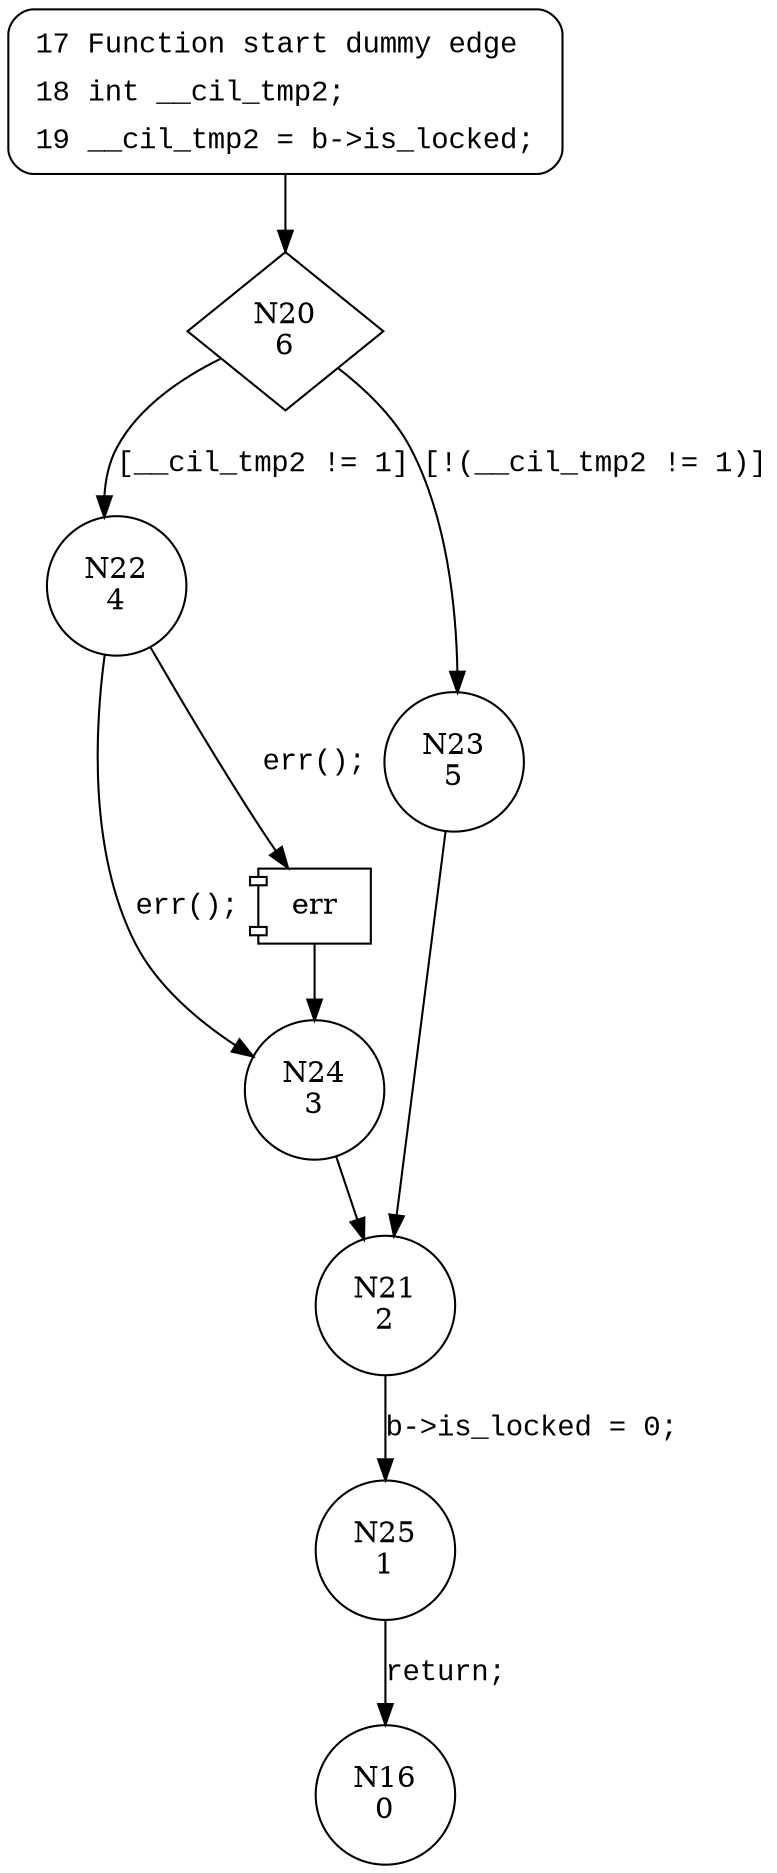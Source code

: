 digraph mutex_unlock {
20 [shape="diamond" label="N20\n6"]
22 [shape="circle" label="N22\n4"]
23 [shape="circle" label="N23\n5"]
21 [shape="circle" label="N21\n2"]
25 [shape="circle" label="N25\n1"]
24 [shape="circle" label="N24\n3"]
16 [shape="circle" label="N16\n0"]
17 [style="filled,bold" penwidth="1" fillcolor="white" fontname="Courier New" shape="Mrecord" label=<<table border="0" cellborder="0" cellpadding="3" bgcolor="white"><tr><td align="right">17</td><td align="left">Function start dummy edge</td></tr><tr><td align="right">18</td><td align="left">int __cil_tmp2;</td></tr><tr><td align="right">19</td><td align="left">__cil_tmp2 = b-&gt;is_locked;</td></tr></table>>]
17 -> 20[label=""]
20 -> 22 [label="[__cil_tmp2 != 1]" fontname="Courier New"]
20 -> 23 [label="[!(__cil_tmp2 != 1)]" fontname="Courier New"]
21 -> 25 [label="b->is_locked = 0;" fontname="Courier New"]
100001 [shape="component" label="err"]
22 -> 100001 [label="err();" fontname="Courier New"]
100001 -> 24 [label="" fontname="Courier New"]
22 -> 24 [label="err();" fontname="Courier New"]
24 -> 21 [label="" fontname="Courier New"]
23 -> 21 [label="" fontname="Courier New"]
25 -> 16 [label="return;" fontname="Courier New"]
}